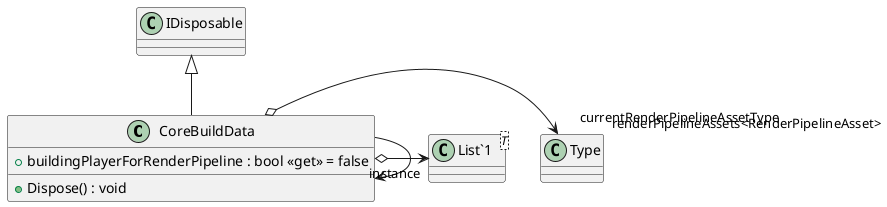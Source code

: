 @startuml
class CoreBuildData {
    + buildingPlayerForRenderPipeline : bool <<get>> = false
    + Dispose() : void
}
class "List`1"<T> {
}
IDisposable <|-- CoreBuildData
CoreBuildData --> "instance" CoreBuildData
CoreBuildData o-> "currentRenderPipelineAssetType" Type
CoreBuildData o-> "renderPipelineAssets<RenderPipelineAsset>" "List`1"
@enduml
